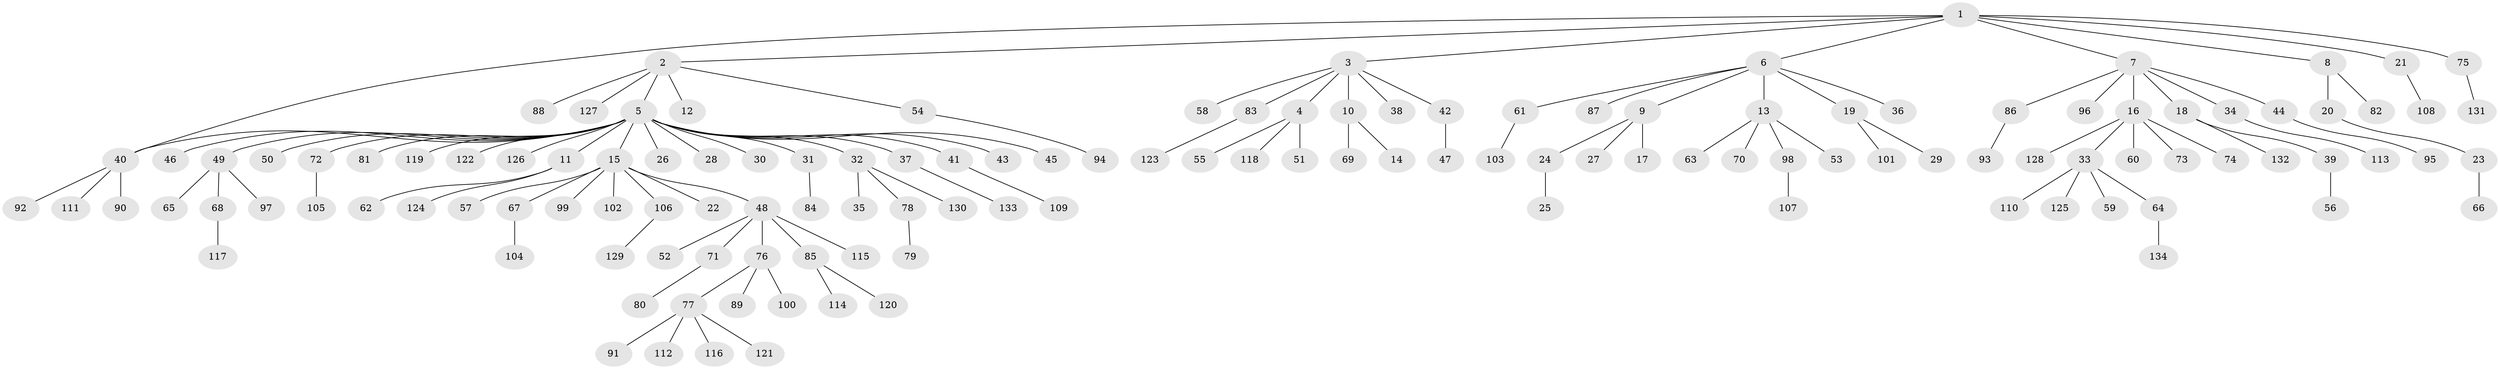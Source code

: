 // Generated by graph-tools (version 1.1) at 2025/46/03/09/25 04:46:57]
// undirected, 134 vertices, 134 edges
graph export_dot {
graph [start="1"]
  node [color=gray90,style=filled];
  1;
  2;
  3;
  4;
  5;
  6;
  7;
  8;
  9;
  10;
  11;
  12;
  13;
  14;
  15;
  16;
  17;
  18;
  19;
  20;
  21;
  22;
  23;
  24;
  25;
  26;
  27;
  28;
  29;
  30;
  31;
  32;
  33;
  34;
  35;
  36;
  37;
  38;
  39;
  40;
  41;
  42;
  43;
  44;
  45;
  46;
  47;
  48;
  49;
  50;
  51;
  52;
  53;
  54;
  55;
  56;
  57;
  58;
  59;
  60;
  61;
  62;
  63;
  64;
  65;
  66;
  67;
  68;
  69;
  70;
  71;
  72;
  73;
  74;
  75;
  76;
  77;
  78;
  79;
  80;
  81;
  82;
  83;
  84;
  85;
  86;
  87;
  88;
  89;
  90;
  91;
  92;
  93;
  94;
  95;
  96;
  97;
  98;
  99;
  100;
  101;
  102;
  103;
  104;
  105;
  106;
  107;
  108;
  109;
  110;
  111;
  112;
  113;
  114;
  115;
  116;
  117;
  118;
  119;
  120;
  121;
  122;
  123;
  124;
  125;
  126;
  127;
  128;
  129;
  130;
  131;
  132;
  133;
  134;
  1 -- 2;
  1 -- 3;
  1 -- 6;
  1 -- 7;
  1 -- 8;
  1 -- 21;
  1 -- 40;
  1 -- 75;
  2 -- 5;
  2 -- 12;
  2 -- 54;
  2 -- 88;
  2 -- 127;
  3 -- 4;
  3 -- 10;
  3 -- 38;
  3 -- 42;
  3 -- 58;
  3 -- 83;
  4 -- 51;
  4 -- 55;
  4 -- 118;
  5 -- 11;
  5 -- 15;
  5 -- 26;
  5 -- 28;
  5 -- 30;
  5 -- 31;
  5 -- 32;
  5 -- 37;
  5 -- 40;
  5 -- 41;
  5 -- 43;
  5 -- 45;
  5 -- 46;
  5 -- 49;
  5 -- 50;
  5 -- 72;
  5 -- 81;
  5 -- 119;
  5 -- 122;
  5 -- 126;
  6 -- 9;
  6 -- 13;
  6 -- 19;
  6 -- 36;
  6 -- 61;
  6 -- 87;
  7 -- 16;
  7 -- 18;
  7 -- 34;
  7 -- 44;
  7 -- 86;
  7 -- 96;
  8 -- 20;
  8 -- 82;
  9 -- 17;
  9 -- 24;
  9 -- 27;
  10 -- 14;
  10 -- 69;
  11 -- 62;
  11 -- 124;
  13 -- 53;
  13 -- 63;
  13 -- 70;
  13 -- 98;
  15 -- 22;
  15 -- 48;
  15 -- 57;
  15 -- 67;
  15 -- 99;
  15 -- 102;
  15 -- 106;
  16 -- 33;
  16 -- 60;
  16 -- 73;
  16 -- 74;
  16 -- 128;
  18 -- 39;
  18 -- 132;
  19 -- 29;
  19 -- 101;
  20 -- 23;
  21 -- 108;
  23 -- 66;
  24 -- 25;
  31 -- 84;
  32 -- 35;
  32 -- 78;
  32 -- 130;
  33 -- 59;
  33 -- 64;
  33 -- 110;
  33 -- 125;
  34 -- 113;
  37 -- 133;
  39 -- 56;
  40 -- 90;
  40 -- 92;
  40 -- 111;
  41 -- 109;
  42 -- 47;
  44 -- 95;
  48 -- 52;
  48 -- 71;
  48 -- 76;
  48 -- 85;
  48 -- 115;
  49 -- 65;
  49 -- 68;
  49 -- 97;
  54 -- 94;
  61 -- 103;
  64 -- 134;
  67 -- 104;
  68 -- 117;
  71 -- 80;
  72 -- 105;
  75 -- 131;
  76 -- 77;
  76 -- 89;
  76 -- 100;
  77 -- 91;
  77 -- 112;
  77 -- 116;
  77 -- 121;
  78 -- 79;
  83 -- 123;
  85 -- 114;
  85 -- 120;
  86 -- 93;
  98 -- 107;
  106 -- 129;
}

